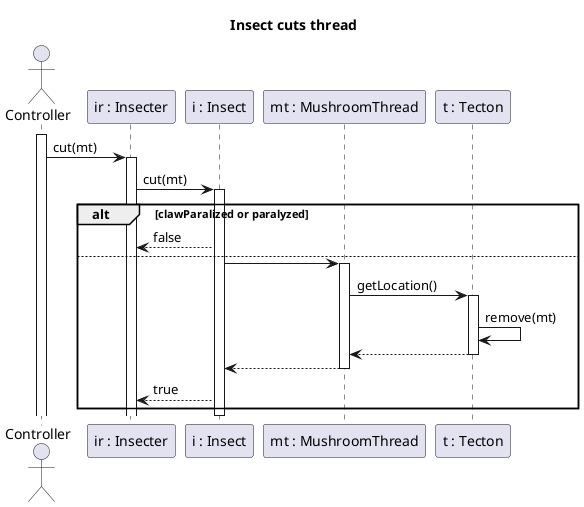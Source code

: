 @startuml insectCutThread

title Insect cuts thread

actor Controller
participant "ir : Insecter" as IR
participant  "i : Insect" as I
participant "mt : MushroomThread" as M
participant "t : Tecton" as T

activate Controller
Controller -> IR: cut(mt)

activate IR
IR -> I: cut(mt)
activate I

alt clawParalized or paralyzed
    IR <-- I : false

else
    I -> M
    activate M
    
    M -> T : getLocation()
    activate T

    T -> T : remove(mt)

    M <-- T
    deactivate T


    I <-- M
    deactivate M

    IR <-- I : true
end
deactivate I

@enduml
